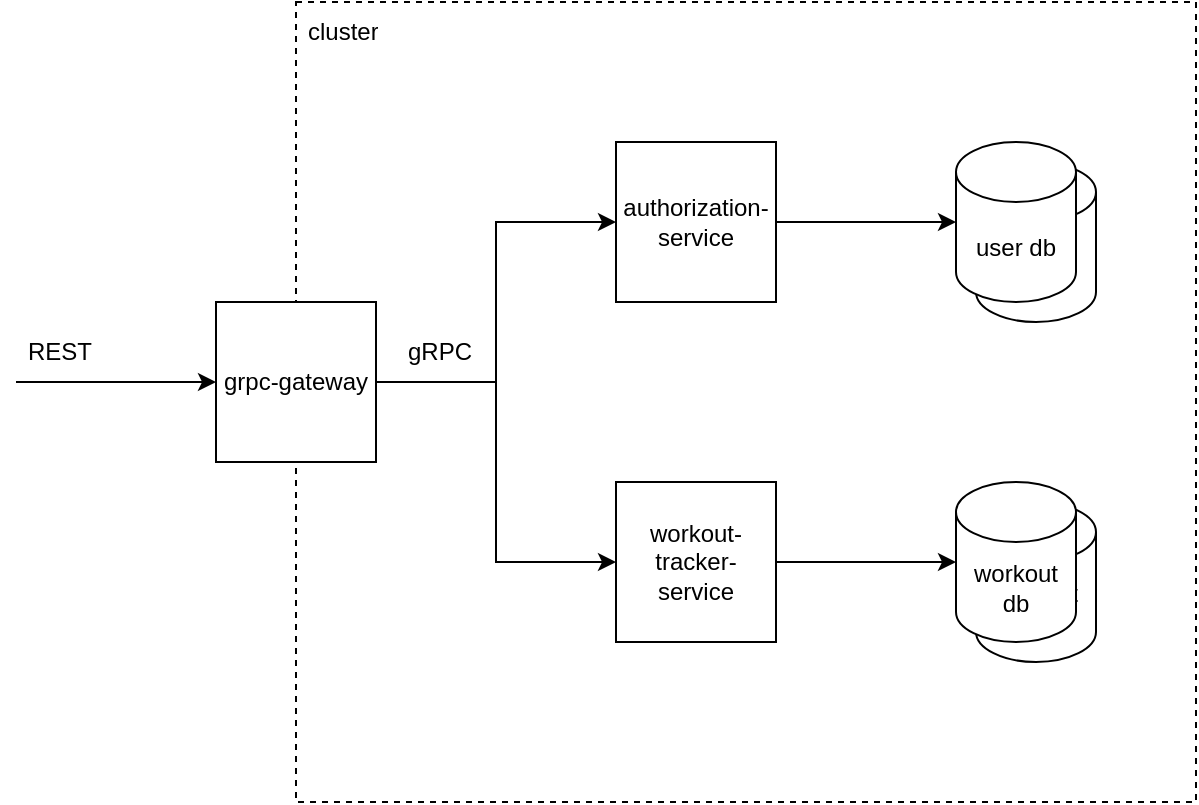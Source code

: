 <mxfile version="24.7.7">
  <diagram name="Page-1" id="XWFrt2uUY-Z9jhEEyNuZ">
    <mxGraphModel dx="931" dy="791" grid="0" gridSize="10" guides="1" tooltips="1" connect="1" arrows="1" fold="1" page="1" pageScale="1" pageWidth="827" pageHeight="1169" math="0" shadow="0">
      <root>
        <mxCell id="0" />
        <mxCell id="1" parent="0" />
        <mxCell id="ri5MqQPSYXD5xUSJlvtw-17" value="" style="rounded=0;whiteSpace=wrap;html=1;fillColor=none;dashed=1;align=left;textShadow=0;" vertex="1" parent="1">
          <mxGeometry x="200" y="120" width="450" height="400" as="geometry" />
        </mxCell>
        <mxCell id="ri5MqQPSYXD5xUSJlvtw-19" value="user db" style="shape=cylinder3;whiteSpace=wrap;html=1;boundedLbl=1;backgroundOutline=1;size=15;" vertex="1" parent="1">
          <mxGeometry x="540" y="200" width="60" height="80" as="geometry" />
        </mxCell>
        <mxCell id="ri5MqQPSYXD5xUSJlvtw-18" value="workout db" style="shape=cylinder3;whiteSpace=wrap;html=1;boundedLbl=1;backgroundOutline=1;size=15;" vertex="1" parent="1">
          <mxGeometry x="540" y="370" width="60" height="80" as="geometry" />
        </mxCell>
        <mxCell id="ri5MqQPSYXD5xUSJlvtw-1" value="user db" style="shape=cylinder3;whiteSpace=wrap;html=1;boundedLbl=1;backgroundOutline=1;size=15;" vertex="1" parent="1">
          <mxGeometry x="530" y="190" width="60" height="80" as="geometry" />
        </mxCell>
        <mxCell id="ri5MqQPSYXD5xUSJlvtw-2" value="workout db" style="shape=cylinder3;whiteSpace=wrap;html=1;boundedLbl=1;backgroundOutline=1;size=15;" vertex="1" parent="1">
          <mxGeometry x="530" y="360" width="60" height="80" as="geometry" />
        </mxCell>
        <mxCell id="ri5MqQPSYXD5xUSJlvtw-3" value="authorization-service" style="whiteSpace=wrap;html=1;aspect=fixed;" vertex="1" parent="1">
          <mxGeometry x="360" y="190" width="80" height="80" as="geometry" />
        </mxCell>
        <mxCell id="ri5MqQPSYXD5xUSJlvtw-10" style="edgeStyle=orthogonalEdgeStyle;rounded=0;orthogonalLoop=1;jettySize=auto;html=1;exitX=1;exitY=0.5;exitDx=0;exitDy=0;" edge="1" parent="1" source="ri5MqQPSYXD5xUSJlvtw-4" target="ri5MqQPSYXD5xUSJlvtw-2">
          <mxGeometry relative="1" as="geometry" />
        </mxCell>
        <mxCell id="ri5MqQPSYXD5xUSJlvtw-4" value="workout-tracker-service" style="whiteSpace=wrap;html=1;aspect=fixed;" vertex="1" parent="1">
          <mxGeometry x="360" y="360" width="80" height="80" as="geometry" />
        </mxCell>
        <mxCell id="ri5MqQPSYXD5xUSJlvtw-7" style="edgeStyle=orthogonalEdgeStyle;rounded=0;orthogonalLoop=1;jettySize=auto;html=1;entryX=0;entryY=0.5;entryDx=0;entryDy=0;" edge="1" parent="1" source="ri5MqQPSYXD5xUSJlvtw-5" target="ri5MqQPSYXD5xUSJlvtw-3">
          <mxGeometry relative="1" as="geometry" />
        </mxCell>
        <mxCell id="ri5MqQPSYXD5xUSJlvtw-8" style="edgeStyle=orthogonalEdgeStyle;rounded=0;orthogonalLoop=1;jettySize=auto;html=1;entryX=0;entryY=0.5;entryDx=0;entryDy=0;" edge="1" parent="1" source="ri5MqQPSYXD5xUSJlvtw-5" target="ri5MqQPSYXD5xUSJlvtw-4">
          <mxGeometry relative="1" as="geometry" />
        </mxCell>
        <mxCell id="ri5MqQPSYXD5xUSJlvtw-5" value="grpc-gateway" style="whiteSpace=wrap;html=1;aspect=fixed;" vertex="1" parent="1">
          <mxGeometry x="160" y="270" width="80" height="80" as="geometry" />
        </mxCell>
        <mxCell id="ri5MqQPSYXD5xUSJlvtw-9" style="edgeStyle=orthogonalEdgeStyle;rounded=0;orthogonalLoop=1;jettySize=auto;html=1;entryX=0;entryY=0.5;entryDx=0;entryDy=0;entryPerimeter=0;" edge="1" parent="1" source="ri5MqQPSYXD5xUSJlvtw-3" target="ri5MqQPSYXD5xUSJlvtw-1">
          <mxGeometry relative="1" as="geometry" />
        </mxCell>
        <mxCell id="ri5MqQPSYXD5xUSJlvtw-20" value="cluster" style="text;strokeColor=none;fillColor=none;align=left;verticalAlign=middle;spacingLeft=4;spacingRight=4;overflow=hidden;points=[[0,0.5],[1,0.5]];portConstraint=eastwest;rotatable=0;whiteSpace=wrap;html=1;" vertex="1" parent="1">
          <mxGeometry x="200" y="120" width="130" height="30" as="geometry" />
        </mxCell>
        <mxCell id="ri5MqQPSYXD5xUSJlvtw-22" value="gRPC" style="text;strokeColor=none;fillColor=none;align=left;verticalAlign=middle;spacingLeft=4;spacingRight=4;overflow=hidden;points=[[0,0.5],[1,0.5]];portConstraint=eastwest;rotatable=0;whiteSpace=wrap;html=1;" vertex="1" parent="1">
          <mxGeometry x="250" y="280" width="130" height="30" as="geometry" />
        </mxCell>
        <mxCell id="ri5MqQPSYXD5xUSJlvtw-24" value="" style="endArrow=classic;html=1;rounded=0;" edge="1" parent="1">
          <mxGeometry width="50" height="50" relative="1" as="geometry">
            <mxPoint x="60" y="310" as="sourcePoint" />
            <mxPoint x="160" y="310" as="targetPoint" />
          </mxGeometry>
        </mxCell>
        <mxCell id="ri5MqQPSYXD5xUSJlvtw-25" value="REST" style="text;strokeColor=none;fillColor=none;align=left;verticalAlign=middle;spacingLeft=4;spacingRight=4;overflow=hidden;points=[[0,0.5],[1,0.5]];portConstraint=eastwest;rotatable=0;whiteSpace=wrap;html=1;" vertex="1" parent="1">
          <mxGeometry x="60" y="280" width="80" height="30" as="geometry" />
        </mxCell>
      </root>
    </mxGraphModel>
  </diagram>
</mxfile>
